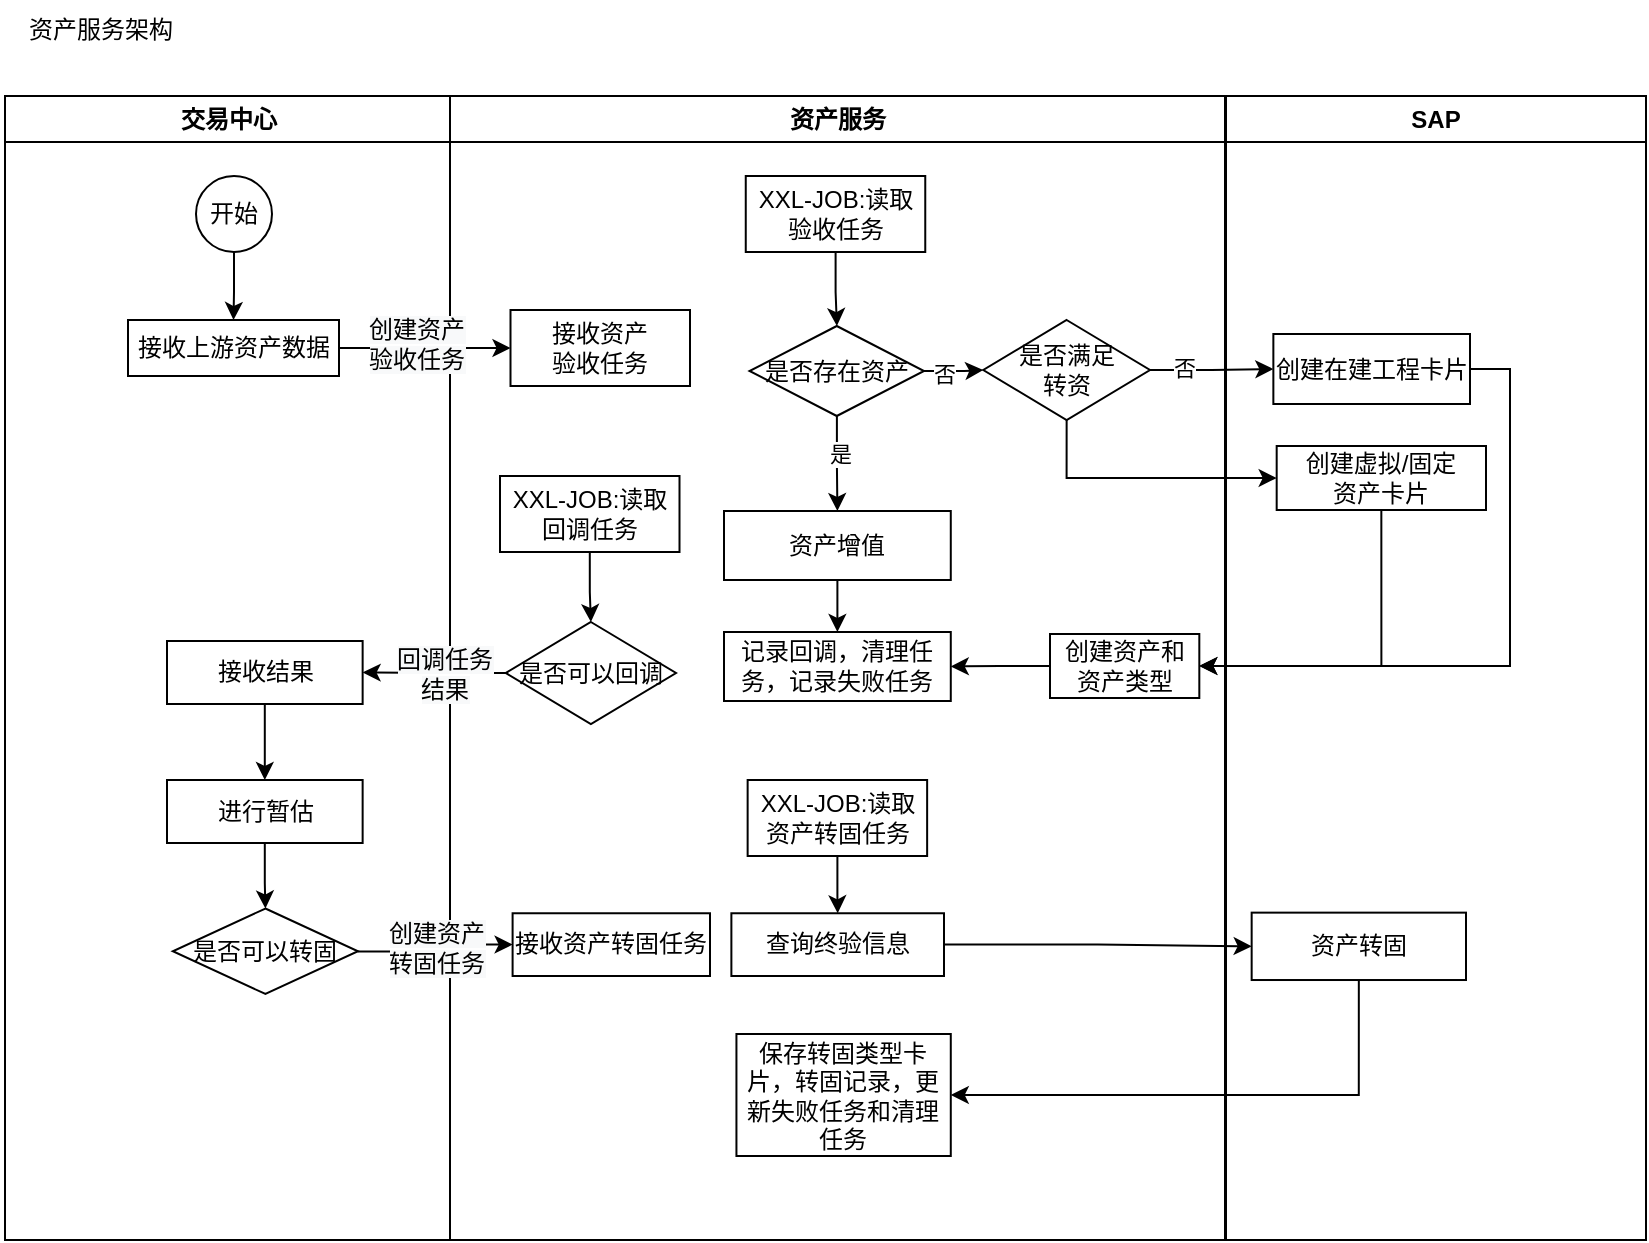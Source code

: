 <mxfile version="24.7.4">
  <diagram name="第 1 页" id="oyXOifWjWRKmlZatTxjt">
    <mxGraphModel dx="1434" dy="786" grid="1" gridSize="10" guides="1" tooltips="1" connect="1" arrows="1" fold="1" page="1" pageScale="1" pageWidth="827" pageHeight="1169" math="0" shadow="0">
      <root>
        <mxCell id="0" />
        <mxCell id="1" parent="0" />
        <mxCell id="sNjwfNni9OI9LNP06PTr-1" value="交易中心" style="swimlane;whiteSpace=wrap" vertex="1" parent="1">
          <mxGeometry x="147.5" y="128" width="222.5" height="572" as="geometry" />
        </mxCell>
        <mxCell id="sNjwfNni9OI9LNP06PTr-2" style="edgeStyle=orthogonalEdgeStyle;rounded=0;orthogonalLoop=1;jettySize=auto;html=1;entryX=0.5;entryY=0;entryDx=0;entryDy=0;" edge="1" parent="sNjwfNni9OI9LNP06PTr-1" source="sNjwfNni9OI9LNP06PTr-3" target="sNjwfNni9OI9LNP06PTr-4">
          <mxGeometry relative="1" as="geometry" />
        </mxCell>
        <mxCell id="sNjwfNni9OI9LNP06PTr-3" value="开始" style="ellipse;whiteSpace=wrap;html=1;aspect=fixed;" vertex="1" parent="sNjwfNni9OI9LNP06PTr-1">
          <mxGeometry x="95.5" y="40" width="38" height="38" as="geometry" />
        </mxCell>
        <mxCell id="sNjwfNni9OI9LNP06PTr-4" value="接收上游资产数据" style="rounded=0;whiteSpace=wrap;html=1;" vertex="1" parent="sNjwfNni9OI9LNP06PTr-1">
          <mxGeometry x="61.5" y="112" width="105.5" height="28" as="geometry" />
        </mxCell>
        <mxCell id="sNjwfNni9OI9LNP06PTr-5" value="资产服务" style="swimlane;whiteSpace=wrap" vertex="1" parent="sNjwfNni9OI9LNP06PTr-1">
          <mxGeometry x="222.5" width="387.5" height="572" as="geometry" />
        </mxCell>
        <mxCell id="sNjwfNni9OI9LNP06PTr-6" value="XXL-JOB:读取验收任务" style="whiteSpace=wrap;html=1;fillColor=rgb(255, 255, 255);strokeColor=rgb(0, 0, 0);fontColor=rgb(0, 0, 0);rounded=0;" vertex="1" parent="sNjwfNni9OI9LNP06PTr-5">
          <mxGeometry x="147.88" y="40" width="89.75" height="38" as="geometry" />
        </mxCell>
        <mxCell id="sNjwfNni9OI9LNP06PTr-7" style="edgeStyle=orthogonalEdgeStyle;rounded=0;orthogonalLoop=1;jettySize=auto;html=1;entryX=1;entryY=0.5;entryDx=0;entryDy=0;" edge="1" parent="sNjwfNni9OI9LNP06PTr-5" source="sNjwfNni9OI9LNP06PTr-8" target="sNjwfNni9OI9LNP06PTr-9">
          <mxGeometry relative="1" as="geometry" />
        </mxCell>
        <mxCell id="sNjwfNni9OI9LNP06PTr-8" value="创建资产和&lt;br&gt;资产类型" style="whiteSpace=wrap;html=1;fillColor=rgb(255, 255, 255);strokeColor=rgb(0, 0, 0);fontColor=rgb(0, 0, 0);rounded=0;" vertex="1" parent="sNjwfNni9OI9LNP06PTr-5">
          <mxGeometry x="300" y="269" width="74.66" height="32" as="geometry" />
        </mxCell>
        <mxCell id="sNjwfNni9OI9LNP06PTr-9" value="记录回调，清理任务，记录失败任务" style="whiteSpace=wrap;html=1;fillColor=rgb(255, 255, 255);strokeColor=rgb(0, 0, 0);fontColor=rgb(0, 0, 0);rounded=0;" vertex="1" parent="sNjwfNni9OI9LNP06PTr-5">
          <mxGeometry x="137.0" y="268" width="113.39" height="34.5" as="geometry" />
        </mxCell>
        <mxCell id="sNjwfNni9OI9LNP06PTr-10" value="" style="edgeStyle=orthogonalEdgeStyle;rounded=0;orthogonalLoop=1;jettySize=auto;html=1;" edge="1" parent="sNjwfNni9OI9LNP06PTr-5" source="sNjwfNni9OI9LNP06PTr-11" target="sNjwfNni9OI9LNP06PTr-12">
          <mxGeometry relative="1" as="geometry" />
        </mxCell>
        <mxCell id="sNjwfNni9OI9LNP06PTr-11" value="XXL-JOB:读取回调任务" style="whiteSpace=wrap;html=1;fillColor=rgb(255, 255, 255);strokeColor=rgb(0, 0, 0);fontColor=rgb(0, 0, 0);rounded=0;" vertex="1" parent="sNjwfNni9OI9LNP06PTr-5">
          <mxGeometry x="25" y="190" width="89.75" height="38" as="geometry" />
        </mxCell>
        <mxCell id="sNjwfNni9OI9LNP06PTr-12" value="是否可以回调" style="rhombus;whiteSpace=wrap;html=1;fillColor=rgb(255, 255, 255);strokeColor=rgb(0, 0, 0);fontColor=rgb(0, 0, 0);rounded=0;" vertex="1" parent="sNjwfNni9OI9LNP06PTr-5">
          <mxGeometry x="27.88" y="263" width="85.13" height="51" as="geometry" />
        </mxCell>
        <mxCell id="sNjwfNni9OI9LNP06PTr-13" value="接收资产转固任务" style="whiteSpace=wrap;html=1;fillColor=rgb(255, 255, 255);strokeColor=rgb(0, 0, 0);fontColor=rgb(0, 0, 0);rounded=0;" vertex="1" parent="sNjwfNni9OI9LNP06PTr-5">
          <mxGeometry x="31.3" y="408.63" width="98.7" height="31.37" as="geometry" />
        </mxCell>
        <mxCell id="sNjwfNni9OI9LNP06PTr-14" value="" style="edgeStyle=orthogonalEdgeStyle;rounded=0;orthogonalLoop=1;jettySize=auto;html=1;" edge="1" parent="sNjwfNni9OI9LNP06PTr-5" source="sNjwfNni9OI9LNP06PTr-15" target="sNjwfNni9OI9LNP06PTr-16">
          <mxGeometry relative="1" as="geometry" />
        </mxCell>
        <mxCell id="sNjwfNni9OI9LNP06PTr-15" value="XXL-JOB:读取资产转固任务" style="whiteSpace=wrap;html=1;fillColor=rgb(255, 255, 255);strokeColor=rgb(0, 0, 0);fontColor=rgb(0, 0, 0);rounded=0;" vertex="1" parent="sNjwfNni9OI9LNP06PTr-5">
          <mxGeometry x="148.82" y="342" width="89.75" height="38" as="geometry" />
        </mxCell>
        <mxCell id="sNjwfNni9OI9LNP06PTr-16" value="查询终验信息" style="whiteSpace=wrap;html=1;fillColor=rgb(255, 255, 255);strokeColor=rgb(0, 0, 0);fontColor=rgb(0, 0, 0);rounded=0;" vertex="1" parent="sNjwfNni9OI9LNP06PTr-5">
          <mxGeometry x="140.69" y="408.63" width="106.31" height="31.37" as="geometry" />
        </mxCell>
        <mxCell id="sNjwfNni9OI9LNP06PTr-17" value="保存转固类型卡片，转固记录，更新失败任务和清理任务" style="whiteSpace=wrap;html=1;fillColor=rgb(255, 255, 255);strokeColor=rgb(0, 0, 0);fontColor=rgb(0, 0, 0);rounded=0;" vertex="1" parent="sNjwfNni9OI9LNP06PTr-5">
          <mxGeometry x="143.22" y="469" width="107.17" height="61" as="geometry" />
        </mxCell>
        <mxCell id="sNjwfNni9OI9LNP06PTr-18" value="" style="edgeStyle=orthogonalEdgeStyle;rounded=0;orthogonalLoop=1;jettySize=auto;html=1;" edge="1" parent="sNjwfNni9OI9LNP06PTr-1" source="sNjwfNni9OI9LNP06PTr-19" target="sNjwfNni9OI9LNP06PTr-22">
          <mxGeometry relative="1" as="geometry" />
        </mxCell>
        <mxCell id="sNjwfNni9OI9LNP06PTr-19" value="接收结果" style="whiteSpace=wrap;html=1;fillColor=rgb(255, 255, 255);strokeColor=rgb(0, 0, 0);fontColor=rgb(0, 0, 0);rounded=0;" vertex="1" parent="sNjwfNni9OI9LNP06PTr-1">
          <mxGeometry x="81" y="272.5" width="97.82" height="31.5" as="geometry" />
        </mxCell>
        <mxCell id="sNjwfNni9OI9LNP06PTr-20" value="" style="edgeStyle=orthogonalEdgeStyle;rounded=0;orthogonalLoop=1;jettySize=auto;html=1;" edge="1" parent="sNjwfNni9OI9LNP06PTr-1" source="sNjwfNni9OI9LNP06PTr-12" target="sNjwfNni9OI9LNP06PTr-19">
          <mxGeometry relative="1" as="geometry" />
        </mxCell>
        <mxCell id="sNjwfNni9OI9LNP06PTr-21" value="&lt;span style=&quot;font-size: 12px ; background-color: rgb(248 , 249 , 250)&quot;&gt;回调任务&lt;/span&gt;&lt;br style=&quot;font-size: 12px ; background-color: rgb(248 , 249 , 250)&quot;&gt;&lt;span style=&quot;font-size: 12px ; background-color: rgb(248 , 249 , 250)&quot;&gt;结果&lt;/span&gt;" style="edgeLabel;html=1;align=center;verticalAlign=middle;resizable=0;points=[];" vertex="1" connectable="0" parent="sNjwfNni9OI9LNP06PTr-20">
          <mxGeometry x="-0.526" relative="1" as="geometry">
            <mxPoint x="-14" as="offset" />
          </mxGeometry>
        </mxCell>
        <mxCell id="sNjwfNni9OI9LNP06PTr-22" value="进行暂估" style="whiteSpace=wrap;html=1;fillColor=rgb(255, 255, 255);strokeColor=rgb(0, 0, 0);fontColor=rgb(0, 0, 0);rounded=0;" vertex="1" parent="sNjwfNni9OI9LNP06PTr-1">
          <mxGeometry x="81" y="342" width="97.82" height="31.5" as="geometry" />
        </mxCell>
        <mxCell id="sNjwfNni9OI9LNP06PTr-23" value="SAP" style="swimlane;whiteSpace=wrap" vertex="1" parent="1">
          <mxGeometry x="758" y="128" width="210" height="572" as="geometry" />
        </mxCell>
        <mxCell id="sNjwfNni9OI9LNP06PTr-24" value="创建虚拟/固定&lt;br&gt;资产卡片" style="whiteSpace=wrap;html=1;fillColor=rgb(255, 255, 255);strokeColor=rgb(0, 0, 0);fontColor=rgb(0, 0, 0);rounded=0;" vertex="1" parent="sNjwfNni9OI9LNP06PTr-23">
          <mxGeometry x="25.34" y="175" width="104.66" height="32" as="geometry" />
        </mxCell>
        <mxCell id="sNjwfNni9OI9LNP06PTr-25" value="资产转固" style="whiteSpace=wrap;html=1;fillColor=rgb(255, 255, 255);strokeColor=rgb(0, 0, 0);fontColor=rgb(0, 0, 0);rounded=0;" vertex="1" parent="sNjwfNni9OI9LNP06PTr-23">
          <mxGeometry x="12.83" y="408.32" width="107.17" height="33.69" as="geometry" />
        </mxCell>
        <mxCell id="sNjwfNni9OI9LNP06PTr-26" value="接收资产&lt;br&gt;验收任务" style="whiteSpace=wrap;html=1;fillColor=rgb(255, 255, 255);strokeColor=rgb(0, 0, 0);fontColor=rgb(0, 0, 0);rounded=0;" vertex="1" parent="1">
          <mxGeometry x="400.25" y="235" width="89.75" height="38" as="geometry" />
        </mxCell>
        <mxCell id="sNjwfNni9OI9LNP06PTr-27" value="" style="edgeStyle=orthogonalEdgeStyle;rounded=0;orthogonalLoop=1;jettySize=auto;html=1;" edge="1" parent="1" source="sNjwfNni9OI9LNP06PTr-4" target="sNjwfNni9OI9LNP06PTr-26">
          <mxGeometry relative="1" as="geometry" />
        </mxCell>
        <mxCell id="sNjwfNni9OI9LNP06PTr-28" value="&lt;span style=&quot;font-size: 12px ; background-color: rgb(248 , 249 , 250)&quot;&gt;创建资产&lt;/span&gt;&lt;br style=&quot;font-size: 12px ; background-color: rgb(248 , 249 , 250)&quot;&gt;&lt;span style=&quot;font-size: 12px ; background-color: rgb(248 , 249 , 250)&quot;&gt;验收任务&lt;/span&gt;" style="edgeLabel;html=1;align=center;verticalAlign=middle;resizable=0;points=[];" vertex="1" connectable="0" parent="sNjwfNni9OI9LNP06PTr-27">
          <mxGeometry x="-0.102" y="2" relative="1" as="geometry">
            <mxPoint as="offset" />
          </mxGeometry>
        </mxCell>
        <mxCell id="sNjwfNni9OI9LNP06PTr-29" value="" style="edgeStyle=orthogonalEdgeStyle;rounded=0;orthogonalLoop=1;jettySize=auto;html=1;" edge="1" parent="1" source="sNjwfNni9OI9LNP06PTr-33" target="sNjwfNni9OI9LNP06PTr-38">
          <mxGeometry relative="1" as="geometry" />
        </mxCell>
        <mxCell id="sNjwfNni9OI9LNP06PTr-30" value="否" style="edgeLabel;html=1;align=center;verticalAlign=middle;resizable=0;points=[];" vertex="1" connectable="0" parent="sNjwfNni9OI9LNP06PTr-29">
          <mxGeometry x="-0.337" relative="1" as="geometry">
            <mxPoint y="1" as="offset" />
          </mxGeometry>
        </mxCell>
        <mxCell id="sNjwfNni9OI9LNP06PTr-31" value="" style="edgeStyle=orthogonalEdgeStyle;rounded=0;orthogonalLoop=1;jettySize=auto;html=1;" edge="1" parent="1" source="sNjwfNni9OI9LNP06PTr-33" target="sNjwfNni9OI9LNP06PTr-42">
          <mxGeometry relative="1" as="geometry" />
        </mxCell>
        <mxCell id="sNjwfNni9OI9LNP06PTr-32" value="是" style="edgeLabel;html=1;align=center;verticalAlign=middle;resizable=0;points=[];" vertex="1" connectable="0" parent="sNjwfNni9OI9LNP06PTr-31">
          <mxGeometry x="-0.228" y="1" relative="1" as="geometry">
            <mxPoint as="offset" />
          </mxGeometry>
        </mxCell>
        <mxCell id="sNjwfNni9OI9LNP06PTr-33" value="是否存在资产" style="rhombus;whiteSpace=wrap;html=1;fillColor=rgb(255, 255, 255);strokeColor=rgb(0, 0, 0);fontColor=rgb(0, 0, 0);rounded=0;" vertex="1" parent="1">
          <mxGeometry x="519.76" y="243" width="87.25" height="45" as="geometry" />
        </mxCell>
        <mxCell id="sNjwfNni9OI9LNP06PTr-34" value="" style="edgeStyle=orthogonalEdgeStyle;rounded=0;orthogonalLoop=1;jettySize=auto;html=1;" edge="1" parent="1" source="sNjwfNni9OI9LNP06PTr-6" target="sNjwfNni9OI9LNP06PTr-33">
          <mxGeometry relative="1" as="geometry" />
        </mxCell>
        <mxCell id="sNjwfNni9OI9LNP06PTr-35" value="" style="edgeStyle=orthogonalEdgeStyle;rounded=0;orthogonalLoop=1;jettySize=auto;html=1;" edge="1" parent="1" source="sNjwfNni9OI9LNP06PTr-38" target="sNjwfNni9OI9LNP06PTr-40">
          <mxGeometry relative="1" as="geometry" />
        </mxCell>
        <mxCell id="sNjwfNni9OI9LNP06PTr-36" value="否" style="edgeLabel;html=1;align=center;verticalAlign=middle;resizable=0;points=[];" vertex="1" connectable="0" parent="sNjwfNni9OI9LNP06PTr-35">
          <mxGeometry x="-0.453" y="1" relative="1" as="geometry">
            <mxPoint as="offset" />
          </mxGeometry>
        </mxCell>
        <mxCell id="sNjwfNni9OI9LNP06PTr-37" value="" style="edgeStyle=orthogonalEdgeStyle;rounded=0;orthogonalLoop=1;jettySize=auto;html=1;exitX=0.5;exitY=1;exitDx=0;exitDy=0;entryX=0;entryY=0.5;entryDx=0;entryDy=0;" edge="1" parent="1" source="sNjwfNni9OI9LNP06PTr-38" target="sNjwfNni9OI9LNP06PTr-24">
          <mxGeometry relative="1" as="geometry" />
        </mxCell>
        <mxCell id="sNjwfNni9OI9LNP06PTr-38" value="是否满足&lt;br&gt;转资" style="rhombus;whiteSpace=wrap;html=1;fillColor=rgb(255, 255, 255);strokeColor=rgb(0, 0, 0);fontColor=rgb(0, 0, 0);rounded=0;" vertex="1" parent="1">
          <mxGeometry x="636.64" y="240" width="83.36" height="50" as="geometry" />
        </mxCell>
        <mxCell id="sNjwfNni9OI9LNP06PTr-39" style="edgeStyle=orthogonalEdgeStyle;rounded=0;orthogonalLoop=1;jettySize=auto;html=1;entryX=1;entryY=0.5;entryDx=0;entryDy=0;exitX=1;exitY=0.5;exitDx=0;exitDy=0;" edge="1" parent="1" source="sNjwfNni9OI9LNP06PTr-40" target="sNjwfNni9OI9LNP06PTr-8">
          <mxGeometry relative="1" as="geometry" />
        </mxCell>
        <mxCell id="sNjwfNni9OI9LNP06PTr-40" value="创建在建工程卡片" style="whiteSpace=wrap;html=1;fillColor=rgb(255, 255, 255);strokeColor=rgb(0, 0, 0);fontColor=rgb(0, 0, 0);rounded=0;" vertex="1" parent="1">
          <mxGeometry x="781.68" y="247" width="98.32" height="35" as="geometry" />
        </mxCell>
        <mxCell id="sNjwfNni9OI9LNP06PTr-41" value="" style="edgeStyle=orthogonalEdgeStyle;rounded=0;orthogonalLoop=1;jettySize=auto;html=1;" edge="1" parent="1" source="sNjwfNni9OI9LNP06PTr-42" target="sNjwfNni9OI9LNP06PTr-9">
          <mxGeometry relative="1" as="geometry" />
        </mxCell>
        <mxCell id="sNjwfNni9OI9LNP06PTr-42" value="资产增值" style="whiteSpace=wrap;html=1;fillColor=rgb(255, 255, 255);strokeColor=rgb(0, 0, 0);fontColor=rgb(0, 0, 0);rounded=0;" vertex="1" parent="1">
          <mxGeometry x="507" y="335.5" width="113.39" height="34.5" as="geometry" />
        </mxCell>
        <mxCell id="sNjwfNni9OI9LNP06PTr-43" value="" style="edgeStyle=orthogonalEdgeStyle;rounded=0;orthogonalLoop=1;jettySize=auto;html=1;exitX=0.5;exitY=1;exitDx=0;exitDy=0;entryX=1;entryY=0.5;entryDx=0;entryDy=0;" edge="1" parent="1" source="sNjwfNni9OI9LNP06PTr-24" target="sNjwfNni9OI9LNP06PTr-8">
          <mxGeometry relative="1" as="geometry" />
        </mxCell>
        <mxCell id="sNjwfNni9OI9LNP06PTr-44" value="" style="edgeStyle=orthogonalEdgeStyle;rounded=0;orthogonalLoop=1;jettySize=auto;html=1;" edge="1" parent="1" source="sNjwfNni9OI9LNP06PTr-46" target="sNjwfNni9OI9LNP06PTr-13">
          <mxGeometry relative="1" as="geometry" />
        </mxCell>
        <mxCell id="sNjwfNni9OI9LNP06PTr-45" value="&lt;span style=&quot;font-size: 12px ; background-color: rgb(248 , 249 , 250)&quot;&gt;创建资产&lt;/span&gt;&lt;br style=&quot;font-size: 12px ; background-color: rgb(248 , 249 , 250)&quot;&gt;&lt;span style=&quot;font-size: 12px ; background-color: rgb(248 , 249 , 250)&quot;&gt;转固任务&lt;/span&gt;" style="edgeLabel;html=1;align=center;verticalAlign=middle;resizable=0;points=[];" vertex="1" connectable="0" parent="sNjwfNni9OI9LNP06PTr-44">
          <mxGeometry x="-0.004" relative="1" as="geometry">
            <mxPoint as="offset" />
          </mxGeometry>
        </mxCell>
        <mxCell id="sNjwfNni9OI9LNP06PTr-46" value="是否可以转固" style="rhombus;whiteSpace=wrap;html=1;fillColor=rgb(255, 255, 255);strokeColor=rgb(0, 0, 0);fontColor=rgb(0, 0, 0);rounded=0;" vertex="1" parent="1">
          <mxGeometry x="231.41" y="534.25" width="92.59" height="42.75" as="geometry" />
        </mxCell>
        <mxCell id="sNjwfNni9OI9LNP06PTr-47" value="" style="edgeStyle=orthogonalEdgeStyle;rounded=0;orthogonalLoop=1;jettySize=auto;html=1;" edge="1" parent="1" source="sNjwfNni9OI9LNP06PTr-22" target="sNjwfNni9OI9LNP06PTr-46">
          <mxGeometry relative="1" as="geometry" />
        </mxCell>
        <mxCell id="sNjwfNni9OI9LNP06PTr-48" value="" style="edgeStyle=orthogonalEdgeStyle;rounded=0;orthogonalLoop=1;jettySize=auto;html=1;" edge="1" parent="1" source="sNjwfNni9OI9LNP06PTr-16" target="sNjwfNni9OI9LNP06PTr-25">
          <mxGeometry relative="1" as="geometry" />
        </mxCell>
        <mxCell id="sNjwfNni9OI9LNP06PTr-49" value="" style="edgeStyle=orthogonalEdgeStyle;rounded=0;orthogonalLoop=1;jettySize=auto;html=1;exitX=0.5;exitY=1;exitDx=0;exitDy=0;entryX=1;entryY=0.5;entryDx=0;entryDy=0;" edge="1" parent="1" source="sNjwfNni9OI9LNP06PTr-25" target="sNjwfNni9OI9LNP06PTr-17">
          <mxGeometry relative="1" as="geometry" />
        </mxCell>
        <mxCell id="sNjwfNni9OI9LNP06PTr-50" value="资产服务架构" style="text;html=1;align=center;verticalAlign=middle;resizable=0;points=[];autosize=1;strokeColor=none;fillColor=none;" vertex="1" parent="1">
          <mxGeometry x="145" y="80" width="100" height="30" as="geometry" />
        </mxCell>
      </root>
    </mxGraphModel>
  </diagram>
</mxfile>
